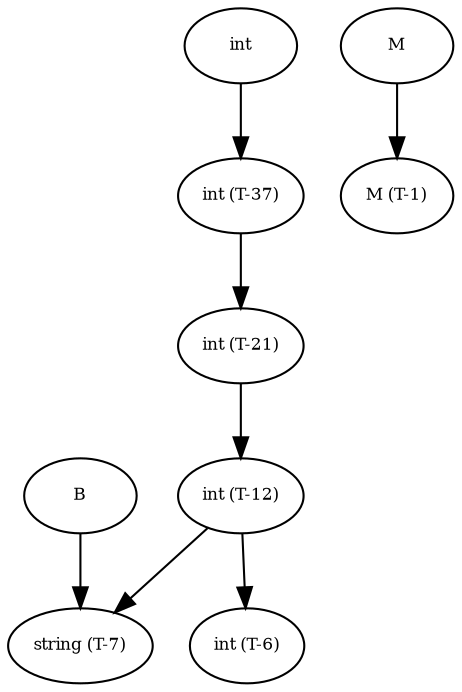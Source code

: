 digraph RGL__DirectedAdjacencyGraph {
    int [
        fontsize = 8,
        label = int
    ]

    "int (T-37)" [
        fontsize = 8,
        label = "int (T-37)"
    ]

    "int (T-21)" [
        fontsize = 8,
        label = "int (T-21)"
    ]

    "int (T-12)" [
        fontsize = 8,
        label = "int (T-12)"
    ]

    "string (T-7)" [
        fontsize = 8,
        label = "string (T-7)"
    ]

    "int (T-6)" [
        fontsize = 8,
        label = "int (T-6)"
    ]

    B [
        fontsize = 8,
        label = B
    ]

    M [
        fontsize = 8,
        label = M
    ]

    "M (T-1)" [
        fontsize = 8,
        label = "M (T-1)"
    ]

    int -> "int (T-37)" [
        fontsize = 8
    ]

    "int (T-37)" -> "int (T-21)" [
        fontsize = 8
    ]

    "int (T-21)" -> "int (T-12)" [
        fontsize = 8
    ]

    "int (T-12)" -> "string (T-7)" [
        fontsize = 8
    ]

    "int (T-12)" -> "int (T-6)" [
        fontsize = 8
    ]

    B -> "string (T-7)" [
        fontsize = 8
    ]

    M -> "M (T-1)" [
        fontsize = 8
    ]
}
